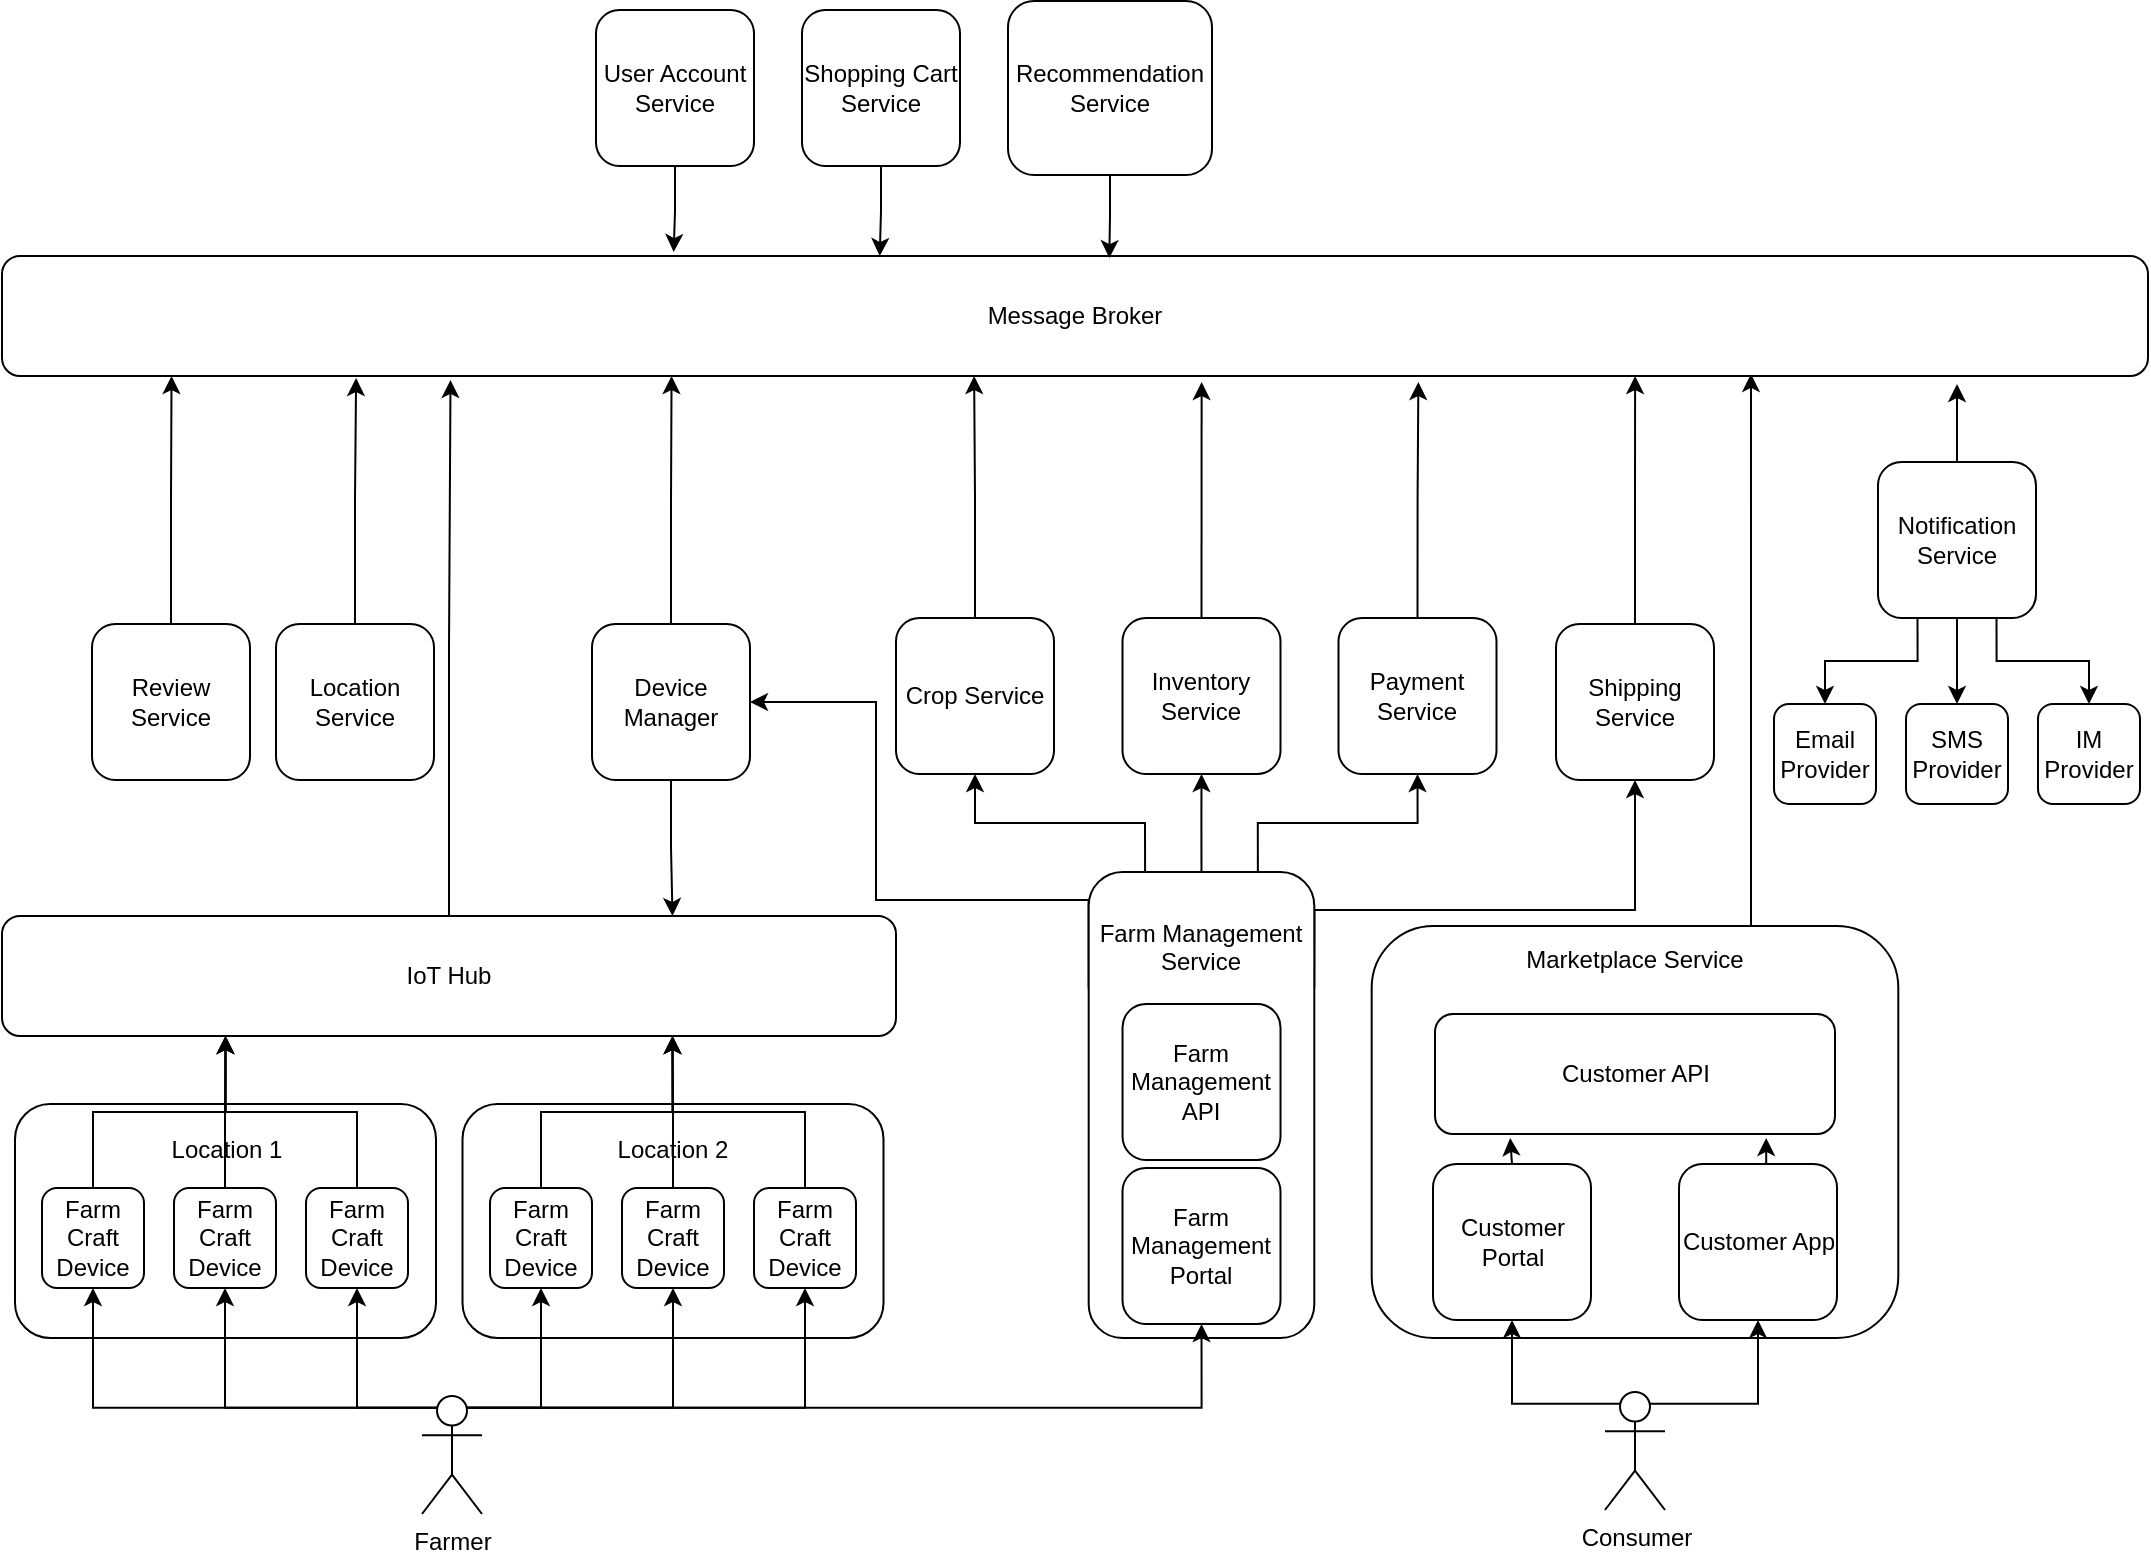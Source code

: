 <mxfile version="14.6.13" type="device"><diagram id="JnV4EBLebk1FhvvhDSdp" name="Page-1"><mxGraphModel dx="1422" dy="832" grid="0" gridSize="10" guides="1" tooltips="1" connect="1" arrows="1" fold="1" page="1" pageScale="1" pageWidth="1100" pageHeight="850" math="0" shadow="0"><root><mxCell id="0"/><mxCell id="1" parent="0"/><mxCell id="PlQFlo1PYWA3MJFtRZ6n-92" style="edgeStyle=orthogonalEdgeStyle;rounded=0;orthogonalLoop=1;jettySize=auto;html=1;exitX=0.75;exitY=0;exitDx=0;exitDy=0;entryX=0.815;entryY=0.983;entryDx=0;entryDy=0;entryPerimeter=0;" parent="1" source="PlQFlo1PYWA3MJFtRZ6n-90" target="PlQFlo1PYWA3MJFtRZ6n-33" edge="1"><mxGeometry relative="1" as="geometry"><Array as="points"><mxPoint x="884" y="486"/></Array></mxGeometry></mxCell><mxCell id="PlQFlo1PYWA3MJFtRZ6n-90" value="Marketplace Service&lt;br&gt;&lt;br&gt;&lt;br&gt;&lt;br&gt;&lt;br&gt;&lt;br&gt;&lt;br&gt;&lt;br&gt;&lt;br&gt;&lt;br&gt;&lt;br&gt;&lt;br&gt;&lt;br&gt;" style="rounded=1;whiteSpace=wrap;html=1;" parent="1" vertex="1"><mxGeometry x="694.84" y="486" width="263.31" height="206" as="geometry"/></mxCell><mxCell id="PlQFlo1PYWA3MJFtRZ6n-59" style="edgeStyle=orthogonalEdgeStyle;rounded=0;orthogonalLoop=1;jettySize=auto;html=1;exitX=0.5;exitY=0;exitDx=0;exitDy=0;entryX=0.5;entryY=1;entryDx=0;entryDy=0;" parent="1" source="PlQFlo1PYWA3MJFtRZ6n-57" target="PlQFlo1PYWA3MJFtRZ6n-48" edge="1"><mxGeometry relative="1" as="geometry"/></mxCell><mxCell id="PlQFlo1PYWA3MJFtRZ6n-60" style="edgeStyle=orthogonalEdgeStyle;rounded=0;orthogonalLoop=1;jettySize=auto;html=1;exitX=0.75;exitY=0;exitDx=0;exitDy=0;entryX=0.5;entryY=1;entryDx=0;entryDy=0;" parent="1" source="PlQFlo1PYWA3MJFtRZ6n-57" target="PlQFlo1PYWA3MJFtRZ6n-50" edge="1"><mxGeometry relative="1" as="geometry"/></mxCell><mxCell id="PlQFlo1PYWA3MJFtRZ6n-61" style="edgeStyle=orthogonalEdgeStyle;rounded=0;orthogonalLoop=1;jettySize=auto;html=1;exitX=0.25;exitY=0;exitDx=0;exitDy=0;entryX=0.5;entryY=1;entryDx=0;entryDy=0;" parent="1" source="PlQFlo1PYWA3MJFtRZ6n-57" target="PlQFlo1PYWA3MJFtRZ6n-47" edge="1"><mxGeometry relative="1" as="geometry"/></mxCell><mxCell id="PlQFlo1PYWA3MJFtRZ6n-63" style="edgeStyle=orthogonalEdgeStyle;rounded=0;orthogonalLoop=1;jettySize=auto;html=1;exitX=0;exitY=0.25;exitDx=0;exitDy=0;entryX=1;entryY=0.5;entryDx=0;entryDy=0;" parent="1" source="PlQFlo1PYWA3MJFtRZ6n-57" target="PlQFlo1PYWA3MJFtRZ6n-31" edge="1"><mxGeometry relative="1" as="geometry"><Array as="points"><mxPoint x="553" y="473"/><mxPoint x="447" y="473"/><mxPoint x="447" y="374"/></Array></mxGeometry></mxCell><mxCell id="PlQFlo1PYWA3MJFtRZ6n-77" style="edgeStyle=orthogonalEdgeStyle;rounded=0;orthogonalLoop=1;jettySize=auto;html=1;exitX=1;exitY=0.25;exitDx=0;exitDy=0;entryX=0.5;entryY=1;entryDx=0;entryDy=0;" parent="1" source="PlQFlo1PYWA3MJFtRZ6n-57" target="PlQFlo1PYWA3MJFtRZ6n-71" edge="1"><mxGeometry relative="1" as="geometry"><Array as="points"><mxPoint x="666" y="478"/><mxPoint x="827" y="478"/></Array></mxGeometry></mxCell><mxCell id="PlQFlo1PYWA3MJFtRZ6n-57" value="Farm Management Service&lt;br&gt;&lt;br&gt;&lt;br&gt;&lt;br&gt;&lt;br&gt;&lt;br&gt;&lt;br&gt;&lt;br&gt;&lt;br&gt;&lt;br&gt;&lt;br&gt;&lt;br&gt;" style="rounded=1;whiteSpace=wrap;html=1;" parent="1" vertex="1"><mxGeometry x="553.34" y="459" width="112.81" height="233" as="geometry"/></mxCell><mxCell id="PlQFlo1PYWA3MJFtRZ6n-17" value="Location 2&lt;br&gt;&lt;br&gt;&lt;br&gt;&lt;br&gt;&lt;br&gt;&lt;br&gt;" style="rounded=1;whiteSpace=wrap;html=1;" parent="1" vertex="1"><mxGeometry x="240.25" y="575" width="210.5" height="117" as="geometry"/></mxCell><mxCell id="PlQFlo1PYWA3MJFtRZ6n-16" value="Location 1&lt;br&gt;&lt;br&gt;&lt;br&gt;&lt;br&gt;&lt;br&gt;&lt;br&gt;" style="rounded=1;whiteSpace=wrap;html=1;" parent="1" vertex="1"><mxGeometry x="16.5" y="575" width="210.5" height="117" as="geometry"/></mxCell><mxCell id="PlQFlo1PYWA3MJFtRZ6n-25" style="edgeStyle=orthogonalEdgeStyle;rounded=0;orthogonalLoop=1;jettySize=auto;html=1;exitX=0.5;exitY=0;exitDx=0;exitDy=0;entryX=0.25;entryY=1;entryDx=0;entryDy=0;" parent="1" source="PlQFlo1PYWA3MJFtRZ6n-1" target="PlQFlo1PYWA3MJFtRZ6n-24" edge="1"><mxGeometry relative="1" as="geometry"/></mxCell><mxCell id="PlQFlo1PYWA3MJFtRZ6n-1" value="Farm&lt;br&gt;Craft Device" style="rounded=1;whiteSpace=wrap;html=1;" parent="1" vertex="1"><mxGeometry x="30" y="617" width="51" height="50" as="geometry"/></mxCell><mxCell id="PlQFlo1PYWA3MJFtRZ6n-18" style="edgeStyle=orthogonalEdgeStyle;rounded=0;orthogonalLoop=1;jettySize=auto;html=1;exitX=0.75;exitY=0.1;exitDx=0;exitDy=0;exitPerimeter=0;entryX=0.5;entryY=1;entryDx=0;entryDy=0;" parent="1" source="PlQFlo1PYWA3MJFtRZ6n-2" target="PlQFlo1PYWA3MJFtRZ6n-10" edge="1"><mxGeometry relative="1" as="geometry"/></mxCell><mxCell id="PlQFlo1PYWA3MJFtRZ6n-19" style="edgeStyle=orthogonalEdgeStyle;rounded=0;orthogonalLoop=1;jettySize=auto;html=1;exitX=0.75;exitY=0.1;exitDx=0;exitDy=0;exitPerimeter=0;entryX=0.5;entryY=1;entryDx=0;entryDy=0;" parent="1" source="PlQFlo1PYWA3MJFtRZ6n-2" target="PlQFlo1PYWA3MJFtRZ6n-11" edge="1"><mxGeometry relative="1" as="geometry"/></mxCell><mxCell id="PlQFlo1PYWA3MJFtRZ6n-20" style="edgeStyle=orthogonalEdgeStyle;rounded=0;orthogonalLoop=1;jettySize=auto;html=1;exitX=0.75;exitY=0.1;exitDx=0;exitDy=0;exitPerimeter=0;entryX=0.5;entryY=1;entryDx=0;entryDy=0;" parent="1" source="PlQFlo1PYWA3MJFtRZ6n-2" target="PlQFlo1PYWA3MJFtRZ6n-12" edge="1"><mxGeometry relative="1" as="geometry"/></mxCell><mxCell id="PlQFlo1PYWA3MJFtRZ6n-21" style="edgeStyle=orthogonalEdgeStyle;rounded=0;orthogonalLoop=1;jettySize=auto;html=1;exitX=0.25;exitY=0.1;exitDx=0;exitDy=0;exitPerimeter=0;entryX=0.5;entryY=1;entryDx=0;entryDy=0;" parent="1" source="PlQFlo1PYWA3MJFtRZ6n-2" target="PlQFlo1PYWA3MJFtRZ6n-4" edge="1"><mxGeometry relative="1" as="geometry"/></mxCell><mxCell id="PlQFlo1PYWA3MJFtRZ6n-22" style="edgeStyle=orthogonalEdgeStyle;rounded=0;orthogonalLoop=1;jettySize=auto;html=1;exitX=0.25;exitY=0.1;exitDx=0;exitDy=0;exitPerimeter=0;entryX=0.5;entryY=1;entryDx=0;entryDy=0;" parent="1" source="PlQFlo1PYWA3MJFtRZ6n-2" target="PlQFlo1PYWA3MJFtRZ6n-3" edge="1"><mxGeometry relative="1" as="geometry"/></mxCell><mxCell id="PlQFlo1PYWA3MJFtRZ6n-23" style="edgeStyle=orthogonalEdgeStyle;rounded=0;orthogonalLoop=1;jettySize=auto;html=1;exitX=0.25;exitY=0.1;exitDx=0;exitDy=0;exitPerimeter=0;entryX=0.5;entryY=1;entryDx=0;entryDy=0;" parent="1" source="PlQFlo1PYWA3MJFtRZ6n-2" target="PlQFlo1PYWA3MJFtRZ6n-1" edge="1"><mxGeometry relative="1" as="geometry"/></mxCell><mxCell id="PlQFlo1PYWA3MJFtRZ6n-58" style="edgeStyle=orthogonalEdgeStyle;rounded=0;orthogonalLoop=1;jettySize=auto;html=1;exitX=0.75;exitY=0.1;exitDx=0;exitDy=0;exitPerimeter=0;entryX=0.5;entryY=1;entryDx=0;entryDy=0;" parent="1" source="PlQFlo1PYWA3MJFtRZ6n-2" target="PlQFlo1PYWA3MJFtRZ6n-56" edge="1"><mxGeometry relative="1" as="geometry"/></mxCell><mxCell id="PlQFlo1PYWA3MJFtRZ6n-2" value="Farmer" style="shape=umlActor;verticalLabelPosition=bottom;verticalAlign=top;html=1;outlineConnect=0;" parent="1" vertex="1"><mxGeometry x="220" y="721" width="30" height="59" as="geometry"/></mxCell><mxCell id="PlQFlo1PYWA3MJFtRZ6n-26" style="edgeStyle=orthogonalEdgeStyle;rounded=0;orthogonalLoop=1;jettySize=auto;html=1;exitX=0.5;exitY=0;exitDx=0;exitDy=0;entryX=0.25;entryY=1;entryDx=0;entryDy=0;" parent="1" source="PlQFlo1PYWA3MJFtRZ6n-3" target="PlQFlo1PYWA3MJFtRZ6n-24" edge="1"><mxGeometry relative="1" as="geometry"/></mxCell><mxCell id="PlQFlo1PYWA3MJFtRZ6n-3" value="Farm&lt;br&gt;Craft&lt;br&gt;Device" style="rounded=1;whiteSpace=wrap;html=1;" parent="1" vertex="1"><mxGeometry x="96" y="617" width="51" height="50" as="geometry"/></mxCell><mxCell id="PlQFlo1PYWA3MJFtRZ6n-27" style="edgeStyle=orthogonalEdgeStyle;rounded=0;orthogonalLoop=1;jettySize=auto;html=1;exitX=0.5;exitY=0;exitDx=0;exitDy=0;entryX=0.25;entryY=1;entryDx=0;entryDy=0;" parent="1" source="PlQFlo1PYWA3MJFtRZ6n-4" target="PlQFlo1PYWA3MJFtRZ6n-24" edge="1"><mxGeometry relative="1" as="geometry"/></mxCell><mxCell id="PlQFlo1PYWA3MJFtRZ6n-4" value="Farm&lt;br&gt;Craft&lt;br&gt;Device" style="rounded=1;whiteSpace=wrap;html=1;" parent="1" vertex="1"><mxGeometry x="162" y="617" width="51" height="50" as="geometry"/></mxCell><mxCell id="PlQFlo1PYWA3MJFtRZ6n-28" style="edgeStyle=orthogonalEdgeStyle;rounded=0;orthogonalLoop=1;jettySize=auto;html=1;exitX=0.5;exitY=0;exitDx=0;exitDy=0;entryX=0.75;entryY=1;entryDx=0;entryDy=0;" parent="1" source="PlQFlo1PYWA3MJFtRZ6n-10" target="PlQFlo1PYWA3MJFtRZ6n-24" edge="1"><mxGeometry relative="1" as="geometry"/></mxCell><mxCell id="PlQFlo1PYWA3MJFtRZ6n-10" value="Farm&lt;br&gt;Craft&lt;br&gt;Device" style="rounded=1;whiteSpace=wrap;html=1;" parent="1" vertex="1"><mxGeometry x="254" y="617" width="51" height="50" as="geometry"/></mxCell><mxCell id="PlQFlo1PYWA3MJFtRZ6n-29" style="edgeStyle=orthogonalEdgeStyle;rounded=0;orthogonalLoop=1;jettySize=auto;html=1;exitX=0.5;exitY=0;exitDx=0;exitDy=0;entryX=0.75;entryY=1;entryDx=0;entryDy=0;" parent="1" source="PlQFlo1PYWA3MJFtRZ6n-11" target="PlQFlo1PYWA3MJFtRZ6n-24" edge="1"><mxGeometry relative="1" as="geometry"/></mxCell><mxCell id="PlQFlo1PYWA3MJFtRZ6n-11" value="Farm&lt;br&gt;Craft&lt;br&gt;Device" style="rounded=1;whiteSpace=wrap;html=1;" parent="1" vertex="1"><mxGeometry x="320" y="617" width="51" height="50" as="geometry"/></mxCell><mxCell id="PlQFlo1PYWA3MJFtRZ6n-30" style="edgeStyle=orthogonalEdgeStyle;rounded=0;orthogonalLoop=1;jettySize=auto;html=1;exitX=0.5;exitY=0;exitDx=0;exitDy=0;entryX=0.75;entryY=1;entryDx=0;entryDy=0;" parent="1" source="PlQFlo1PYWA3MJFtRZ6n-12" target="PlQFlo1PYWA3MJFtRZ6n-24" edge="1"><mxGeometry relative="1" as="geometry"/></mxCell><mxCell id="PlQFlo1PYWA3MJFtRZ6n-12" value="Farm&lt;br&gt;Craft&lt;br&gt;Device" style="rounded=1;whiteSpace=wrap;html=1;" parent="1" vertex="1"><mxGeometry x="386" y="617" width="51" height="50" as="geometry"/></mxCell><mxCell id="PlQFlo1PYWA3MJFtRZ6n-34" style="edgeStyle=orthogonalEdgeStyle;rounded=0;orthogonalLoop=1;jettySize=auto;html=1;exitX=0.5;exitY=0;exitDx=0;exitDy=0;entryX=0.209;entryY=1.033;entryDx=0;entryDy=0;entryPerimeter=0;" parent="1" source="PlQFlo1PYWA3MJFtRZ6n-24" target="PlQFlo1PYWA3MJFtRZ6n-33" edge="1"><mxGeometry relative="1" as="geometry"/></mxCell><mxCell id="PlQFlo1PYWA3MJFtRZ6n-24" value="IoT Hub" style="rounded=1;whiteSpace=wrap;html=1;" parent="1" vertex="1"><mxGeometry x="10" y="481" width="447" height="60" as="geometry"/></mxCell><mxCell id="PlQFlo1PYWA3MJFtRZ6n-32" style="edgeStyle=orthogonalEdgeStyle;rounded=0;orthogonalLoop=1;jettySize=auto;html=1;exitX=0.5;exitY=1;exitDx=0;exitDy=0;entryX=0.75;entryY=0;entryDx=0;entryDy=0;" parent="1" source="PlQFlo1PYWA3MJFtRZ6n-31" target="PlQFlo1PYWA3MJFtRZ6n-24" edge="1"><mxGeometry relative="1" as="geometry"/></mxCell><mxCell id="PlQFlo1PYWA3MJFtRZ6n-35" style="edgeStyle=orthogonalEdgeStyle;rounded=0;orthogonalLoop=1;jettySize=auto;html=1;exitX=0.5;exitY=0;exitDx=0;exitDy=0;entryX=0.312;entryY=1;entryDx=0;entryDy=0;entryPerimeter=0;" parent="1" source="PlQFlo1PYWA3MJFtRZ6n-31" target="PlQFlo1PYWA3MJFtRZ6n-33" edge="1"><mxGeometry relative="1" as="geometry"/></mxCell><mxCell id="PlQFlo1PYWA3MJFtRZ6n-31" value="Device Manager" style="rounded=1;whiteSpace=wrap;html=1;" parent="1" vertex="1"><mxGeometry x="305" y="335" width="79" height="78" as="geometry"/></mxCell><mxCell id="PlQFlo1PYWA3MJFtRZ6n-33" value="Message Broker" style="rounded=1;whiteSpace=wrap;html=1;" parent="1" vertex="1"><mxGeometry x="10" y="151" width="1073" height="60" as="geometry"/></mxCell><mxCell id="PlQFlo1PYWA3MJFtRZ6n-38" style="edgeStyle=orthogonalEdgeStyle;rounded=0;orthogonalLoop=1;jettySize=auto;html=1;exitX=0.5;exitY=0;exitDx=0;exitDy=0;entryX=0.911;entryY=1.067;entryDx=0;entryDy=0;entryPerimeter=0;" parent="1" source="PlQFlo1PYWA3MJFtRZ6n-37" target="PlQFlo1PYWA3MJFtRZ6n-33" edge="1"><mxGeometry relative="1" as="geometry"/></mxCell><mxCell id="PlQFlo1PYWA3MJFtRZ6n-44" style="edgeStyle=orthogonalEdgeStyle;rounded=0;orthogonalLoop=1;jettySize=auto;html=1;exitX=0.25;exitY=1;exitDx=0;exitDy=0;entryX=0.5;entryY=0;entryDx=0;entryDy=0;" parent="1" source="PlQFlo1PYWA3MJFtRZ6n-37" target="PlQFlo1PYWA3MJFtRZ6n-41" edge="1"><mxGeometry relative="1" as="geometry"/></mxCell><mxCell id="PlQFlo1PYWA3MJFtRZ6n-45" style="edgeStyle=orthogonalEdgeStyle;rounded=0;orthogonalLoop=1;jettySize=auto;html=1;exitX=0.5;exitY=1;exitDx=0;exitDy=0;entryX=0.5;entryY=0;entryDx=0;entryDy=0;" parent="1" source="PlQFlo1PYWA3MJFtRZ6n-37" target="PlQFlo1PYWA3MJFtRZ6n-42" edge="1"><mxGeometry relative="1" as="geometry"/></mxCell><mxCell id="PlQFlo1PYWA3MJFtRZ6n-46" style="edgeStyle=orthogonalEdgeStyle;rounded=0;orthogonalLoop=1;jettySize=auto;html=1;exitX=0.75;exitY=1;exitDx=0;exitDy=0;" parent="1" source="PlQFlo1PYWA3MJFtRZ6n-37" target="PlQFlo1PYWA3MJFtRZ6n-43" edge="1"><mxGeometry relative="1" as="geometry"/></mxCell><mxCell id="PlQFlo1PYWA3MJFtRZ6n-37" value="Notification Service" style="rounded=1;whiteSpace=wrap;html=1;" parent="1" vertex="1"><mxGeometry x="948" y="254" width="79" height="78" as="geometry"/></mxCell><mxCell id="PlQFlo1PYWA3MJFtRZ6n-41" value="Email Provider" style="rounded=1;whiteSpace=wrap;html=1;" parent="1" vertex="1"><mxGeometry x="896" y="375" width="51" height="50" as="geometry"/></mxCell><mxCell id="PlQFlo1PYWA3MJFtRZ6n-42" value="SMS Provider" style="rounded=1;whiteSpace=wrap;html=1;" parent="1" vertex="1"><mxGeometry x="962" y="375" width="51" height="50" as="geometry"/></mxCell><mxCell id="PlQFlo1PYWA3MJFtRZ6n-43" value="IM Provider" style="rounded=1;whiteSpace=wrap;html=1;" parent="1" vertex="1"><mxGeometry x="1028" y="375" width="51" height="50" as="geometry"/></mxCell><mxCell id="PlQFlo1PYWA3MJFtRZ6n-51" style="edgeStyle=orthogonalEdgeStyle;rounded=0;orthogonalLoop=1;jettySize=auto;html=1;exitX=0.5;exitY=0;exitDx=0;exitDy=0;entryX=0.453;entryY=1;entryDx=0;entryDy=0;entryPerimeter=0;" parent="1" source="PlQFlo1PYWA3MJFtRZ6n-47" target="PlQFlo1PYWA3MJFtRZ6n-33" edge="1"><mxGeometry relative="1" as="geometry"/></mxCell><mxCell id="PlQFlo1PYWA3MJFtRZ6n-47" value="Crop Service" style="rounded=1;whiteSpace=wrap;html=1;" parent="1" vertex="1"><mxGeometry x="457" y="332" width="79" height="78" as="geometry"/></mxCell><mxCell id="PlQFlo1PYWA3MJFtRZ6n-52" style="edgeStyle=orthogonalEdgeStyle;rounded=0;orthogonalLoop=1;jettySize=auto;html=1;exitX=0.5;exitY=0;exitDx=0;exitDy=0;entryX=0.559;entryY=1.05;entryDx=0;entryDy=0;entryPerimeter=0;" parent="1" source="PlQFlo1PYWA3MJFtRZ6n-48" target="PlQFlo1PYWA3MJFtRZ6n-33" edge="1"><mxGeometry relative="1" as="geometry"/></mxCell><mxCell id="PlQFlo1PYWA3MJFtRZ6n-48" value="Inventory Service" style="rounded=1;whiteSpace=wrap;html=1;" parent="1" vertex="1"><mxGeometry x="570.25" y="332" width="79" height="78" as="geometry"/></mxCell><mxCell id="PlQFlo1PYWA3MJFtRZ6n-53" style="edgeStyle=orthogonalEdgeStyle;rounded=0;orthogonalLoop=1;jettySize=auto;html=1;exitX=0.5;exitY=0;exitDx=0;exitDy=0;entryX=0.66;entryY=1.05;entryDx=0;entryDy=0;entryPerimeter=0;" parent="1" source="PlQFlo1PYWA3MJFtRZ6n-50" target="PlQFlo1PYWA3MJFtRZ6n-33" edge="1"><mxGeometry relative="1" as="geometry"/></mxCell><mxCell id="PlQFlo1PYWA3MJFtRZ6n-50" value="Payment Service" style="rounded=1;whiteSpace=wrap;html=1;" parent="1" vertex="1"><mxGeometry x="678.25" y="332" width="79" height="78" as="geometry"/></mxCell><mxCell id="PlQFlo1PYWA3MJFtRZ6n-55" value="Farm Management API" style="rounded=1;whiteSpace=wrap;html=1;" parent="1" vertex="1"><mxGeometry x="570.26" y="525" width="79" height="78" as="geometry"/></mxCell><mxCell id="PlQFlo1PYWA3MJFtRZ6n-56" value="Farm Management Portal" style="rounded=1;whiteSpace=wrap;html=1;" parent="1" vertex="1"><mxGeometry x="570.25" y="607" width="79" height="78" as="geometry"/></mxCell><mxCell id="PlQFlo1PYWA3MJFtRZ6n-69" style="edgeStyle=orthogonalEdgeStyle;rounded=0;orthogonalLoop=1;jettySize=auto;html=1;exitX=0.25;exitY=0.1;exitDx=0;exitDy=0;exitPerimeter=0;entryX=0.5;entryY=1;entryDx=0;entryDy=0;" parent="1" source="PlQFlo1PYWA3MJFtRZ6n-64" target="PlQFlo1PYWA3MJFtRZ6n-67" edge="1"><mxGeometry relative="1" as="geometry"/></mxCell><mxCell id="PlQFlo1PYWA3MJFtRZ6n-70" style="edgeStyle=orthogonalEdgeStyle;rounded=0;orthogonalLoop=1;jettySize=auto;html=1;exitX=0.75;exitY=0.1;exitDx=0;exitDy=0;exitPerimeter=0;entryX=0.5;entryY=1;entryDx=0;entryDy=0;" parent="1" source="PlQFlo1PYWA3MJFtRZ6n-64" target="PlQFlo1PYWA3MJFtRZ6n-68" edge="1"><mxGeometry relative="1" as="geometry"/></mxCell><mxCell id="PlQFlo1PYWA3MJFtRZ6n-64" value="Consumer" style="shape=umlActor;verticalLabelPosition=bottom;verticalAlign=top;html=1;outlineConnect=0;" parent="1" vertex="1"><mxGeometry x="811.5" y="719" width="30" height="59" as="geometry"/></mxCell><mxCell id="PlQFlo1PYWA3MJFtRZ6n-88" style="edgeStyle=orthogonalEdgeStyle;rounded=0;orthogonalLoop=1;jettySize=auto;html=1;exitX=0.5;exitY=0;exitDx=0;exitDy=0;entryX=0.188;entryY=1.033;entryDx=0;entryDy=0;entryPerimeter=0;" parent="1" source="PlQFlo1PYWA3MJFtRZ6n-67" target="PlQFlo1PYWA3MJFtRZ6n-85" edge="1"><mxGeometry relative="1" as="geometry"/></mxCell><mxCell id="PlQFlo1PYWA3MJFtRZ6n-67" value="Customer Portal" style="rounded=1;whiteSpace=wrap;html=1;" parent="1" vertex="1"><mxGeometry x="725.5" y="605" width="79" height="78" as="geometry"/></mxCell><mxCell id="PlQFlo1PYWA3MJFtRZ6n-87" style="edgeStyle=orthogonalEdgeStyle;rounded=0;orthogonalLoop=1;jettySize=auto;html=1;exitX=0.5;exitY=0;exitDx=0;exitDy=0;entryX=0.828;entryY=1.033;entryDx=0;entryDy=0;entryPerimeter=0;" parent="1" source="PlQFlo1PYWA3MJFtRZ6n-68" target="PlQFlo1PYWA3MJFtRZ6n-85" edge="1"><mxGeometry relative="1" as="geometry"/></mxCell><mxCell id="PlQFlo1PYWA3MJFtRZ6n-68" value="Customer App" style="rounded=1;whiteSpace=wrap;html=1;" parent="1" vertex="1"><mxGeometry x="848.5" y="605" width="79" height="78" as="geometry"/></mxCell><mxCell id="PlQFlo1PYWA3MJFtRZ6n-76" style="edgeStyle=orthogonalEdgeStyle;rounded=0;orthogonalLoop=1;jettySize=auto;html=1;exitX=0.5;exitY=0;exitDx=0;exitDy=0;entryX=0.761;entryY=1;entryDx=0;entryDy=0;entryPerimeter=0;" parent="1" source="PlQFlo1PYWA3MJFtRZ6n-71" target="PlQFlo1PYWA3MJFtRZ6n-33" edge="1"><mxGeometry relative="1" as="geometry"/></mxCell><mxCell id="PlQFlo1PYWA3MJFtRZ6n-71" value="Shipping Service" style="rounded=1;whiteSpace=wrap;html=1;" parent="1" vertex="1"><mxGeometry x="787" y="335" width="79" height="78" as="geometry"/></mxCell><mxCell id="PlQFlo1PYWA3MJFtRZ6n-79" style="edgeStyle=orthogonalEdgeStyle;rounded=0;orthogonalLoop=1;jettySize=auto;html=1;exitX=0.5;exitY=0;exitDx=0;exitDy=0;entryX=0.165;entryY=1.017;entryDx=0;entryDy=0;entryPerimeter=0;" parent="1" source="PlQFlo1PYWA3MJFtRZ6n-78" target="PlQFlo1PYWA3MJFtRZ6n-33" edge="1"><mxGeometry relative="1" as="geometry"/></mxCell><mxCell id="PlQFlo1PYWA3MJFtRZ6n-78" value="Location Service" style="rounded=1;whiteSpace=wrap;html=1;" parent="1" vertex="1"><mxGeometry x="147" y="335" width="79" height="78" as="geometry"/></mxCell><mxCell id="PlQFlo1PYWA3MJFtRZ6n-81" style="edgeStyle=orthogonalEdgeStyle;rounded=0;orthogonalLoop=1;jettySize=auto;html=1;exitX=0.5;exitY=0;exitDx=0;exitDy=0;entryX=0.079;entryY=1;entryDx=0;entryDy=0;entryPerimeter=0;" parent="1" source="PlQFlo1PYWA3MJFtRZ6n-80" target="PlQFlo1PYWA3MJFtRZ6n-33" edge="1"><mxGeometry relative="1" as="geometry"/></mxCell><mxCell id="PlQFlo1PYWA3MJFtRZ6n-80" value="Review Service" style="rounded=1;whiteSpace=wrap;html=1;" parent="1" vertex="1"><mxGeometry x="55" y="335" width="79" height="78" as="geometry"/></mxCell><mxCell id="PlQFlo1PYWA3MJFtRZ6n-86" style="edgeStyle=orthogonalEdgeStyle;rounded=0;orthogonalLoop=1;jettySize=auto;html=1;exitX=0.5;exitY=1;exitDx=0;exitDy=0;entryX=0.313;entryY=-0.033;entryDx=0;entryDy=0;entryPerimeter=0;" parent="1" source="PlQFlo1PYWA3MJFtRZ6n-83" target="PlQFlo1PYWA3MJFtRZ6n-33" edge="1"><mxGeometry relative="1" as="geometry"/></mxCell><mxCell id="PlQFlo1PYWA3MJFtRZ6n-83" value="User Account Service" style="rounded=1;whiteSpace=wrap;html=1;" parent="1" vertex="1"><mxGeometry x="307" y="28" width="79" height="78" as="geometry"/></mxCell><mxCell id="PlQFlo1PYWA3MJFtRZ6n-95" style="edgeStyle=orthogonalEdgeStyle;rounded=0;orthogonalLoop=1;jettySize=auto;html=1;exitX=0.5;exitY=1;exitDx=0;exitDy=0;entryX=0.409;entryY=0;entryDx=0;entryDy=0;entryPerimeter=0;" parent="1" source="PlQFlo1PYWA3MJFtRZ6n-84" target="PlQFlo1PYWA3MJFtRZ6n-33" edge="1"><mxGeometry relative="1" as="geometry"/></mxCell><mxCell id="PlQFlo1PYWA3MJFtRZ6n-84" value="Shopping Cart Service" style="rounded=1;whiteSpace=wrap;html=1;" parent="1" vertex="1"><mxGeometry x="410" y="28" width="79" height="78" as="geometry"/></mxCell><mxCell id="PlQFlo1PYWA3MJFtRZ6n-85" value="Customer API" style="rounded=1;whiteSpace=wrap;html=1;" parent="1" vertex="1"><mxGeometry x="726.5" y="530" width="200" height="60" as="geometry"/></mxCell><mxCell id="PlQFlo1PYWA3MJFtRZ6n-94" style="edgeStyle=orthogonalEdgeStyle;rounded=0;orthogonalLoop=1;jettySize=auto;html=1;exitX=0.5;exitY=1;exitDx=0;exitDy=0;entryX=0.516;entryY=0.017;entryDx=0;entryDy=0;entryPerimeter=0;" parent="1" source="PlQFlo1PYWA3MJFtRZ6n-93" target="PlQFlo1PYWA3MJFtRZ6n-33" edge="1"><mxGeometry relative="1" as="geometry"/></mxCell><mxCell id="PlQFlo1PYWA3MJFtRZ6n-93" value="Recommendation Service" style="rounded=1;whiteSpace=wrap;html=1;" parent="1" vertex="1"><mxGeometry x="513" y="23.5" width="102" height="87" as="geometry"/></mxCell></root></mxGraphModel></diagram></mxfile>